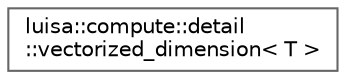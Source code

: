 digraph "类继承关系图"
{
 // LATEX_PDF_SIZE
  bgcolor="transparent";
  edge [fontname=Helvetica,fontsize=10,labelfontname=Helvetica,labelfontsize=10];
  node [fontname=Helvetica,fontsize=10,shape=box,height=0.2,width=0.4];
  rankdir="LR";
  Node0 [id="Node000000",label="luisa::compute::detail\l::vectorized_dimension\< T \>",height=0.2,width=0.4,color="grey40", fillcolor="white", style="filled",URL="$structluisa_1_1compute_1_1detail_1_1vectorized__dimension_3_01_t_01_4.html",tooltip=" "];
}
